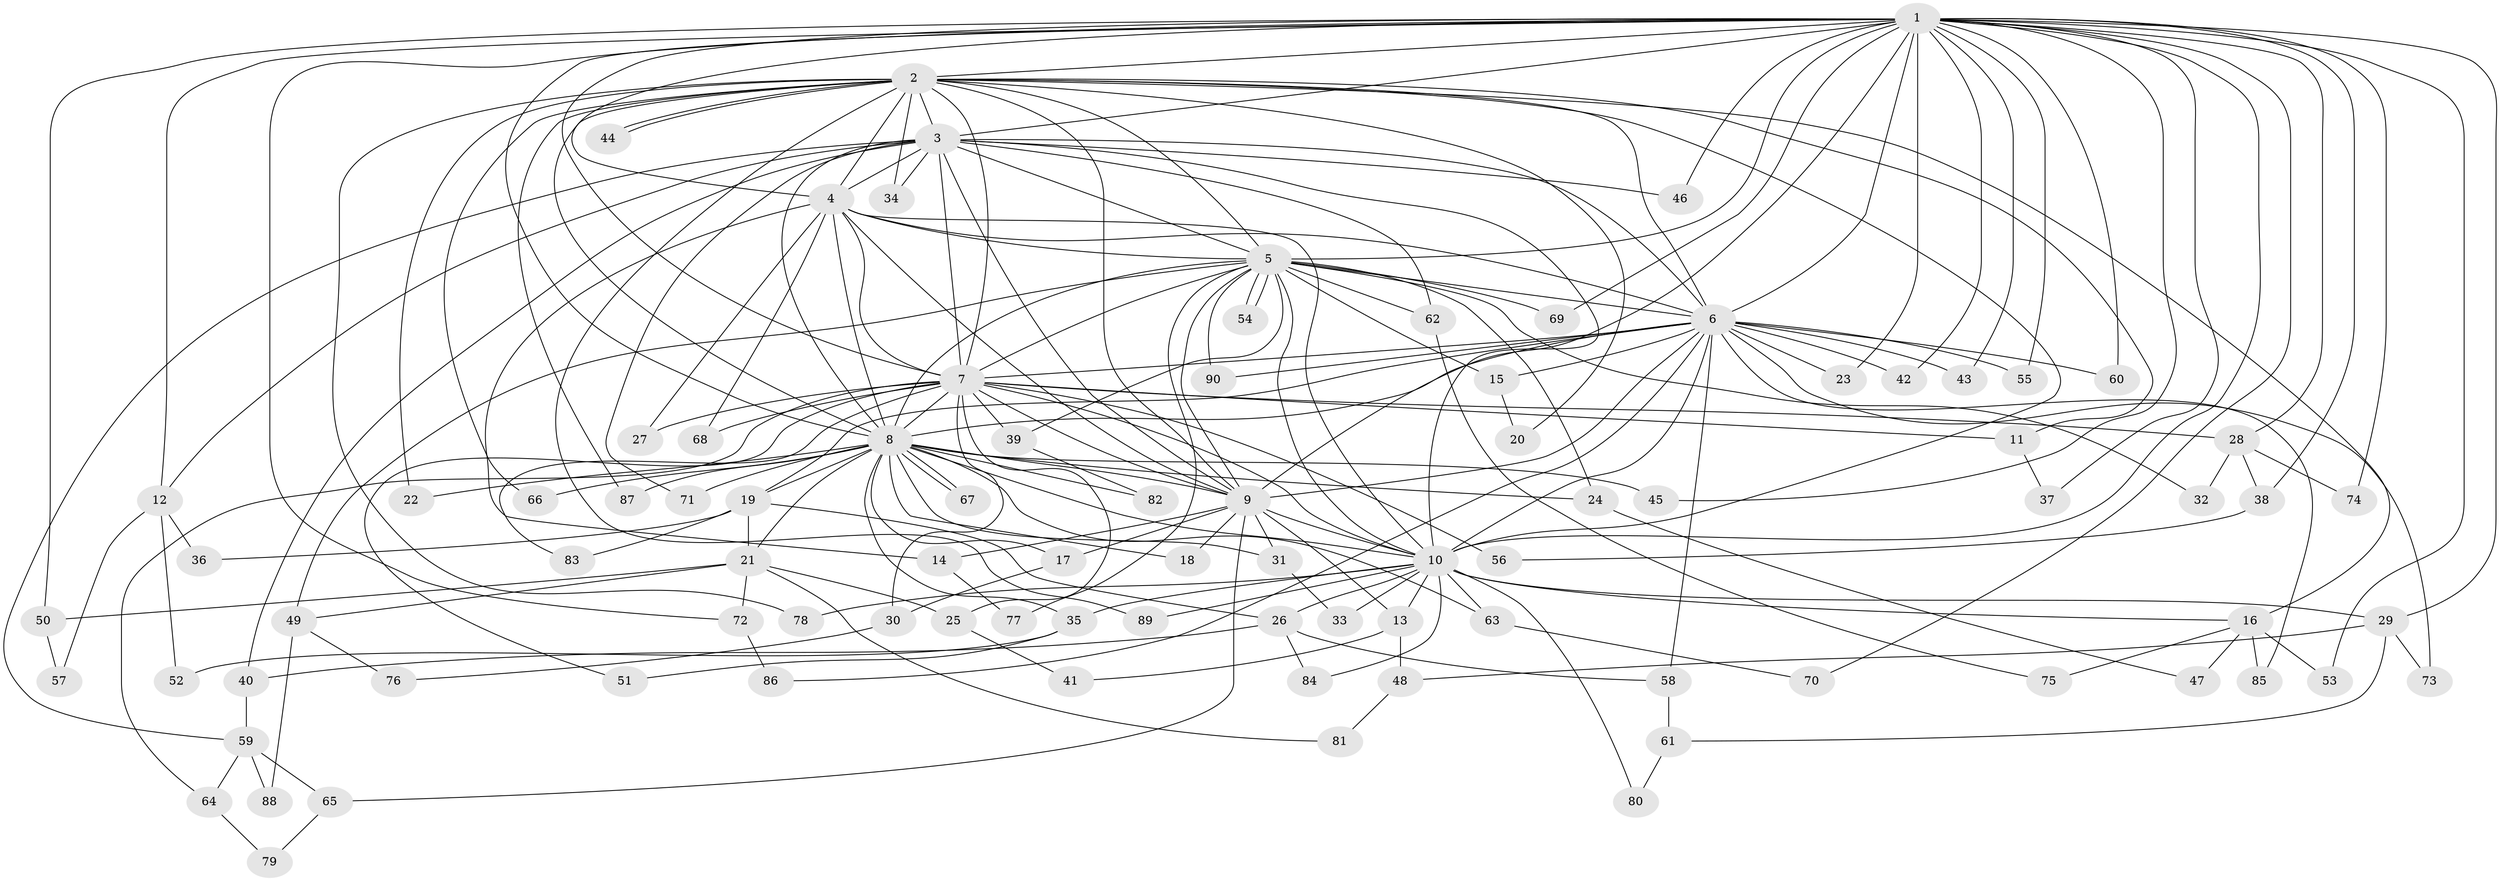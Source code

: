 // coarse degree distribution, {10: 0.027777777777777776, 14: 0.027777777777777776, 12: 0.05555555555555555, 13: 0.05555555555555555, 20: 0.027777777777777776, 17: 0.027777777777777776, 3: 0.19444444444444445, 5: 0.1111111111111111, 6: 0.027777777777777776, 2: 0.2777777777777778, 7: 0.027777777777777776, 1: 0.08333333333333333, 4: 0.05555555555555555}
// Generated by graph-tools (version 1.1) at 2025/49/03/04/25 22:49:23]
// undirected, 90 vertices, 205 edges
graph export_dot {
  node [color=gray90,style=filled];
  1;
  2;
  3;
  4;
  5;
  6;
  7;
  8;
  9;
  10;
  11;
  12;
  13;
  14;
  15;
  16;
  17;
  18;
  19;
  20;
  21;
  22;
  23;
  24;
  25;
  26;
  27;
  28;
  29;
  30;
  31;
  32;
  33;
  34;
  35;
  36;
  37;
  38;
  39;
  40;
  41;
  42;
  43;
  44;
  45;
  46;
  47;
  48;
  49;
  50;
  51;
  52;
  53;
  54;
  55;
  56;
  57;
  58;
  59;
  60;
  61;
  62;
  63;
  64;
  65;
  66;
  67;
  68;
  69;
  70;
  71;
  72;
  73;
  74;
  75;
  76;
  77;
  78;
  79;
  80;
  81;
  82;
  83;
  84;
  85;
  86;
  87;
  88;
  89;
  90;
  1 -- 2;
  1 -- 3;
  1 -- 4;
  1 -- 5;
  1 -- 6;
  1 -- 7;
  1 -- 8;
  1 -- 9;
  1 -- 10;
  1 -- 12;
  1 -- 23;
  1 -- 28;
  1 -- 29;
  1 -- 37;
  1 -- 38;
  1 -- 42;
  1 -- 43;
  1 -- 45;
  1 -- 46;
  1 -- 50;
  1 -- 53;
  1 -- 55;
  1 -- 60;
  1 -- 69;
  1 -- 70;
  1 -- 72;
  1 -- 74;
  2 -- 3;
  2 -- 4;
  2 -- 5;
  2 -- 6;
  2 -- 7;
  2 -- 8;
  2 -- 9;
  2 -- 10;
  2 -- 11;
  2 -- 16;
  2 -- 20;
  2 -- 22;
  2 -- 34;
  2 -- 44;
  2 -- 44;
  2 -- 66;
  2 -- 78;
  2 -- 87;
  2 -- 89;
  3 -- 4;
  3 -- 5;
  3 -- 6;
  3 -- 7;
  3 -- 8;
  3 -- 9;
  3 -- 10;
  3 -- 12;
  3 -- 34;
  3 -- 40;
  3 -- 46;
  3 -- 59;
  3 -- 62;
  3 -- 71;
  4 -- 5;
  4 -- 6;
  4 -- 7;
  4 -- 8;
  4 -- 9;
  4 -- 10;
  4 -- 14;
  4 -- 27;
  4 -- 68;
  5 -- 6;
  5 -- 7;
  5 -- 8;
  5 -- 9;
  5 -- 10;
  5 -- 15;
  5 -- 24;
  5 -- 32;
  5 -- 39;
  5 -- 49;
  5 -- 54;
  5 -- 54;
  5 -- 62;
  5 -- 69;
  5 -- 77;
  5 -- 90;
  6 -- 7;
  6 -- 8;
  6 -- 9;
  6 -- 10;
  6 -- 15;
  6 -- 19;
  6 -- 23;
  6 -- 42;
  6 -- 43;
  6 -- 55;
  6 -- 58;
  6 -- 60;
  6 -- 73;
  6 -- 85;
  6 -- 86;
  6 -- 90;
  7 -- 8;
  7 -- 9;
  7 -- 10;
  7 -- 11;
  7 -- 25;
  7 -- 27;
  7 -- 28;
  7 -- 30;
  7 -- 39;
  7 -- 51;
  7 -- 56;
  7 -- 64;
  7 -- 68;
  7 -- 83;
  8 -- 9;
  8 -- 10;
  8 -- 17;
  8 -- 18;
  8 -- 19;
  8 -- 21;
  8 -- 22;
  8 -- 24;
  8 -- 31;
  8 -- 35;
  8 -- 45;
  8 -- 63;
  8 -- 66;
  8 -- 67;
  8 -- 67;
  8 -- 71;
  8 -- 82;
  8 -- 87;
  9 -- 10;
  9 -- 13;
  9 -- 14;
  9 -- 17;
  9 -- 18;
  9 -- 31;
  9 -- 65;
  10 -- 13;
  10 -- 16;
  10 -- 26;
  10 -- 29;
  10 -- 33;
  10 -- 35;
  10 -- 63;
  10 -- 78;
  10 -- 80;
  10 -- 84;
  10 -- 89;
  11 -- 37;
  12 -- 36;
  12 -- 52;
  12 -- 57;
  13 -- 41;
  13 -- 48;
  14 -- 77;
  15 -- 20;
  16 -- 47;
  16 -- 53;
  16 -- 75;
  16 -- 85;
  17 -- 30;
  19 -- 21;
  19 -- 26;
  19 -- 36;
  19 -- 83;
  21 -- 25;
  21 -- 49;
  21 -- 50;
  21 -- 72;
  21 -- 81;
  24 -- 47;
  25 -- 41;
  26 -- 40;
  26 -- 58;
  26 -- 84;
  28 -- 32;
  28 -- 38;
  28 -- 74;
  29 -- 48;
  29 -- 61;
  29 -- 73;
  30 -- 76;
  31 -- 33;
  35 -- 51;
  35 -- 52;
  38 -- 56;
  39 -- 82;
  40 -- 59;
  48 -- 81;
  49 -- 76;
  49 -- 88;
  50 -- 57;
  58 -- 61;
  59 -- 64;
  59 -- 65;
  59 -- 88;
  61 -- 80;
  62 -- 75;
  63 -- 70;
  64 -- 79;
  65 -- 79;
  72 -- 86;
}
